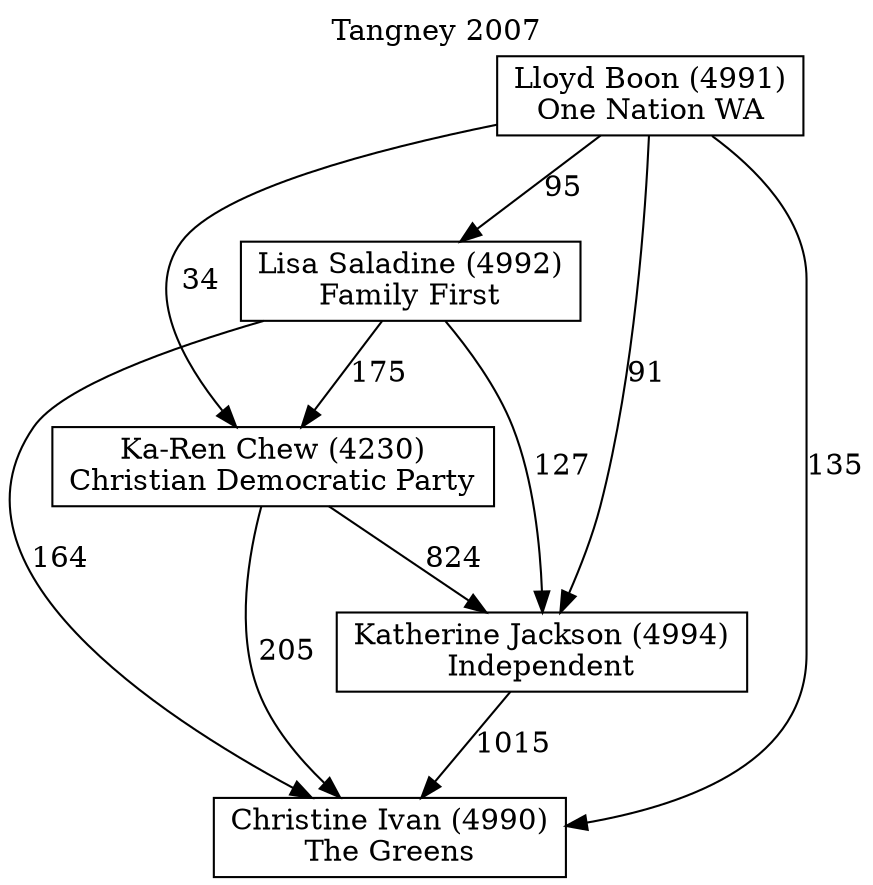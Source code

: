 // House preference flow
digraph "Christine Ivan (4990)_Tangney_2007" {
	graph [label="Tangney 2007" labelloc=t mclimit=10]
	node [shape=box]
	"Christine Ivan (4990)" [label="Christine Ivan (4990)
The Greens"]
	"Ka-Ren Chew (4230)" [label="Ka-Ren Chew (4230)
Christian Democratic Party"]
	"Katherine Jackson (4994)" [label="Katherine Jackson (4994)
Independent"]
	"Lisa Saladine (4992)" [label="Lisa Saladine (4992)
Family First"]
	"Lloyd Boon (4991)" [label="Lloyd Boon (4991)
One Nation WA"]
	"Ka-Ren Chew (4230)" -> "Christine Ivan (4990)" [label=205]
	"Ka-Ren Chew (4230)" -> "Katherine Jackson (4994)" [label=824]
	"Katherine Jackson (4994)" -> "Christine Ivan (4990)" [label=1015]
	"Lisa Saladine (4992)" -> "Christine Ivan (4990)" [label=164]
	"Lisa Saladine (4992)" -> "Ka-Ren Chew (4230)" [label=175]
	"Lisa Saladine (4992)" -> "Katherine Jackson (4994)" [label=127]
	"Lloyd Boon (4991)" -> "Christine Ivan (4990)" [label=135]
	"Lloyd Boon (4991)" -> "Ka-Ren Chew (4230)" [label=34]
	"Lloyd Boon (4991)" -> "Katherine Jackson (4994)" [label=91]
	"Lloyd Boon (4991)" -> "Lisa Saladine (4992)" [label=95]
}
